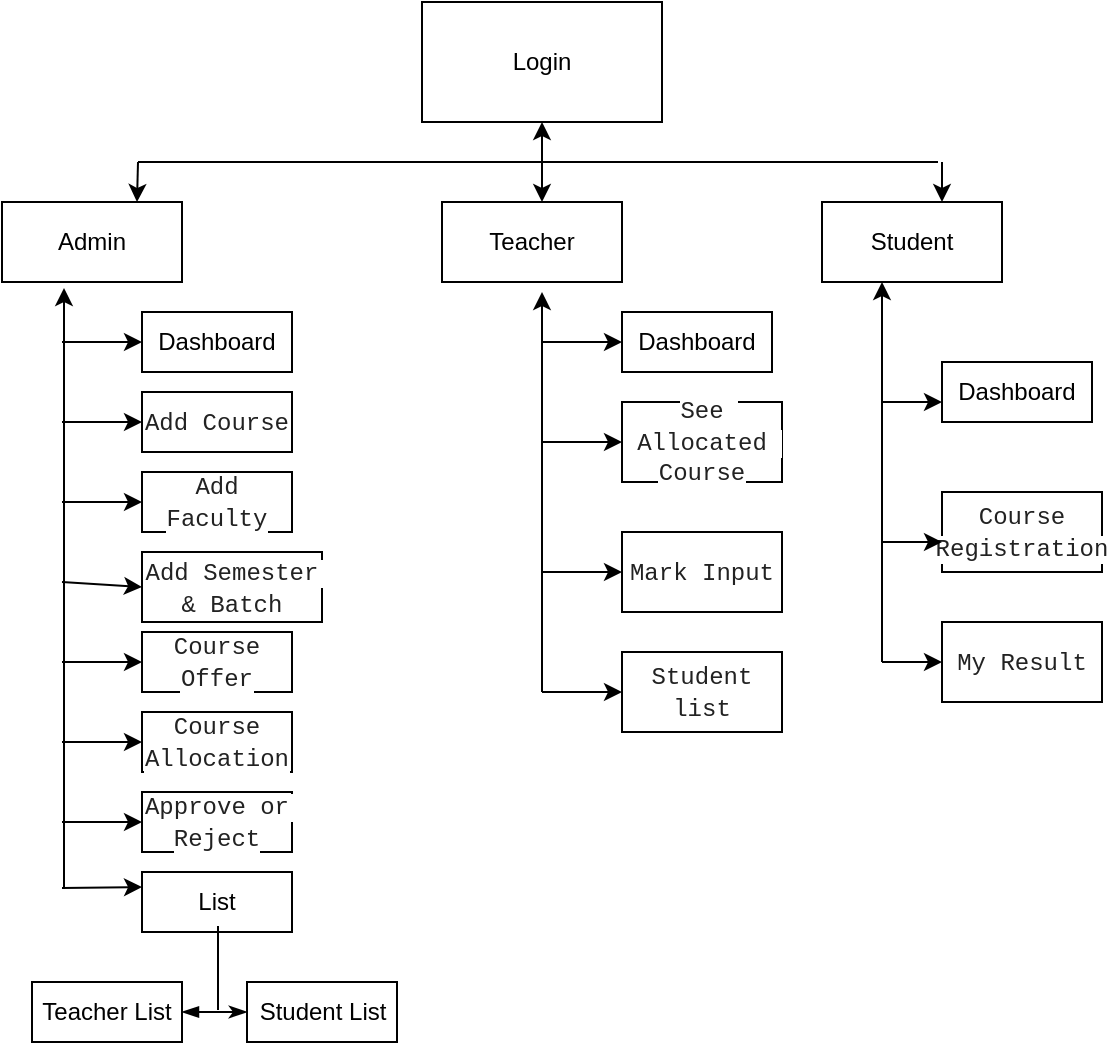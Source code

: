 <mxfile version="11.2.8" type="github" pages="1"><diagram id="tG4ZuVKdvx8Vearilpzf" name="Page-1"><mxGraphModel dx="868" dy="482" grid="1" gridSize="10" guides="1" tooltips="1" connect="1" arrows="1" fold="1" page="1" pageScale="1" pageWidth="850" pageHeight="1100" math="0" shadow="0"><root><mxCell id="0"/><mxCell id="1" parent="0"/><mxCell id="Y59gt7LTGNtM0iTHHUSJ-1" value="Login" style="rounded=0;whiteSpace=wrap;html=1;" vertex="1" parent="1"><mxGeometry x="340" y="20" width="120" height="60" as="geometry"/></mxCell><mxCell id="Y59gt7LTGNtM0iTHHUSJ-2" value="" style="endArrow=classic;startArrow=classic;html=1;entryX=0.5;entryY=1;entryDx=0;entryDy=0;" edge="1" parent="1" target="Y59gt7LTGNtM0iTHHUSJ-1"><mxGeometry width="50" height="50" relative="1" as="geometry"><mxPoint x="400" y="120" as="sourcePoint"/><mxPoint x="420" y="160" as="targetPoint"/></mxGeometry></mxCell><mxCell id="Y59gt7LTGNtM0iTHHUSJ-3" value="Admin" style="rounded=0;whiteSpace=wrap;html=1;" vertex="1" parent="1"><mxGeometry x="130" y="120" width="90" height="40" as="geometry"/></mxCell><mxCell id="Y59gt7LTGNtM0iTHHUSJ-4" value="Teacher" style="rounded=0;whiteSpace=wrap;html=1;" vertex="1" parent="1"><mxGeometry x="350" y="120" width="90" height="40" as="geometry"/></mxCell><mxCell id="Y59gt7LTGNtM0iTHHUSJ-5" value="Student" style="rounded=0;whiteSpace=wrap;html=1;" vertex="1" parent="1"><mxGeometry x="540" y="120" width="90" height="40" as="geometry"/></mxCell><mxCell id="Y59gt7LTGNtM0iTHHUSJ-7" value="" style="endArrow=classic;startArrow=none;html=1;startFill=0;" edge="1" parent="1"><mxGeometry width="50" height="50" relative="1" as="geometry"><mxPoint x="161" y="463" as="sourcePoint"/><mxPoint x="161" y="163" as="targetPoint"/></mxGeometry></mxCell><mxCell id="Y59gt7LTGNtM0iTHHUSJ-9" value="" style="endArrow=classic;startArrow=none;html=1;startFill=0;" edge="1" parent="1"><mxGeometry width="50" height="50" relative="1" as="geometry"><mxPoint x="400" y="365" as="sourcePoint"/><mxPoint x="400" y="165" as="targetPoint"/></mxGeometry></mxCell><mxCell id="Y59gt7LTGNtM0iTHHUSJ-10" value="" style="endArrow=classic;startArrow=none;html=1;startFill=0;" edge="1" parent="1"><mxGeometry width="50" height="50" relative="1" as="geometry"><mxPoint x="570" y="350" as="sourcePoint"/><mxPoint x="570" y="160" as="targetPoint"/></mxGeometry></mxCell><mxCell id="Y59gt7LTGNtM0iTHHUSJ-11" value="Dashboard" style="rounded=0;whiteSpace=wrap;html=1;" vertex="1" parent="1"><mxGeometry x="200" y="175" width="75" height="30" as="geometry"/></mxCell><mxCell id="Y59gt7LTGNtM0iTHHUSJ-12" value="&lt;span style=&quot;color: rgb(34 , 34 , 34) ; font-family: &amp;#34;consolas&amp;#34; , &amp;#34;lucida console&amp;#34; , &amp;#34;courier new&amp;#34; , monospace ; text-align: left ; white-space: pre-wrap ; background-color: rgb(255 , 255 , 255)&quot;&gt;Add Course&lt;/span&gt;" style="rounded=0;whiteSpace=wrap;html=1;" vertex="1" parent="1"><mxGeometry x="200" y="215" width="75" height="30" as="geometry"/></mxCell><mxCell id="Y59gt7LTGNtM0iTHHUSJ-13" value="&lt;span style=&quot;color: rgb(34 , 34 , 34) ; font-family: &amp;#34;consolas&amp;#34; , &amp;#34;lucida console&amp;#34; , &amp;#34;courier new&amp;#34; , monospace ; text-align: left ; white-space: pre-wrap ; background-color: rgb(255 , 255 , 255)&quot;&gt;Add Faculty&lt;/span&gt;" style="rounded=0;whiteSpace=wrap;html=1;" vertex="1" parent="1"><mxGeometry x="200" y="255" width="75" height="30" as="geometry"/></mxCell><mxCell id="Y59gt7LTGNtM0iTHHUSJ-14" value="&lt;span style=&quot;color: rgb(34 , 34 , 34) ; font-family: &amp;#34;consolas&amp;#34; , &amp;#34;lucida console&amp;#34; , &amp;#34;courier new&amp;#34; , monospace ; text-align: left ; white-space: pre-wrap ; background-color: rgb(255 , 255 , 255)&quot;&gt;Add Semester &amp;amp; Batch&lt;/span&gt;" style="rounded=0;whiteSpace=wrap;html=1;" vertex="1" parent="1"><mxGeometry x="200" y="295" width="90" height="35" as="geometry"/></mxCell><mxCell id="Y59gt7LTGNtM0iTHHUSJ-15" value="&lt;span style=&quot;color: rgb(34 , 34 , 34) ; font-family: &amp;#34;consolas&amp;#34; , &amp;#34;lucida console&amp;#34; , &amp;#34;courier new&amp;#34; , monospace ; text-align: left ; white-space: pre-wrap ; background-color: rgb(255 , 255 , 255)&quot;&gt;Course Offer&lt;/span&gt;" style="rounded=0;whiteSpace=wrap;html=1;" vertex="1" parent="1"><mxGeometry x="200" y="335" width="75" height="30" as="geometry"/></mxCell><mxCell id="Y59gt7LTGNtM0iTHHUSJ-16" value="&lt;span style=&quot;color: rgb(34 , 34 , 34) ; font-family: &amp;#34;consolas&amp;#34; , &amp;#34;lucida console&amp;#34; , &amp;#34;courier new&amp;#34; , monospace ; text-align: left ; white-space: pre-wrap ; background-color: rgb(255 , 255 , 255)&quot;&gt;Course Allocation&lt;/span&gt;" style="rounded=0;whiteSpace=wrap;html=1;" vertex="1" parent="1"><mxGeometry x="200" y="375" width="75" height="30" as="geometry"/></mxCell><mxCell id="Y59gt7LTGNtM0iTHHUSJ-17" value="&lt;span style=&quot;color: rgb(34 , 34 , 34) ; font-family: &amp;#34;consolas&amp;#34; , &amp;#34;lucida console&amp;#34; , &amp;#34;courier new&amp;#34; , monospace ; text-align: left ; white-space: pre-wrap ; background-color: rgb(255 , 255 , 255)&quot;&gt;Approve or Reject&lt;/span&gt;" style="rounded=0;whiteSpace=wrap;html=1;" vertex="1" parent="1"><mxGeometry x="200" y="415" width="75" height="30" as="geometry"/></mxCell><mxCell id="Y59gt7LTGNtM0iTHHUSJ-18" value="List" style="rounded=0;whiteSpace=wrap;html=1;" vertex="1" parent="1"><mxGeometry x="200" y="455" width="75" height="30" as="geometry"/></mxCell><mxCell id="Y59gt7LTGNtM0iTHHUSJ-19" value="" style="endArrow=classic;html=1;" edge="1" parent="1"><mxGeometry width="50" height="50" relative="1" as="geometry"><mxPoint x="160" y="190" as="sourcePoint"/><mxPoint x="200" y="190" as="targetPoint"/></mxGeometry></mxCell><mxCell id="Y59gt7LTGNtM0iTHHUSJ-23" value="" style="endArrow=classic;html=1;entryX=0;entryY=0.5;entryDx=0;entryDy=0;" edge="1" parent="1" target="Y59gt7LTGNtM0iTHHUSJ-12"><mxGeometry width="50" height="50" relative="1" as="geometry"><mxPoint x="160" y="230" as="sourcePoint"/><mxPoint x="210" y="220" as="targetPoint"/></mxGeometry></mxCell><mxCell id="Y59gt7LTGNtM0iTHHUSJ-24" value="" style="endArrow=classic;html=1;entryX=0;entryY=0.5;entryDx=0;entryDy=0;" edge="1" parent="1" target="Y59gt7LTGNtM0iTHHUSJ-13"><mxGeometry width="50" height="50" relative="1" as="geometry"><mxPoint x="160" y="270" as="sourcePoint"/><mxPoint x="220" y="260" as="targetPoint"/></mxGeometry></mxCell><mxCell id="Y59gt7LTGNtM0iTHHUSJ-25" value="" style="endArrow=classic;html=1;entryX=0;entryY=0.5;entryDx=0;entryDy=0;" edge="1" parent="1" target="Y59gt7LTGNtM0iTHHUSJ-14"><mxGeometry width="50" height="50" relative="1" as="geometry"><mxPoint x="160" y="310" as="sourcePoint"/><mxPoint x="170" y="350" as="targetPoint"/></mxGeometry></mxCell><mxCell id="Y59gt7LTGNtM0iTHHUSJ-26" value="" style="endArrow=classic;html=1;entryX=0;entryY=0.5;entryDx=0;entryDy=0;" edge="1" parent="1" target="Y59gt7LTGNtM0iTHHUSJ-15"><mxGeometry width="50" height="50" relative="1" as="geometry"><mxPoint x="160" y="350" as="sourcePoint"/><mxPoint x="150" y="370" as="targetPoint"/></mxGeometry></mxCell><mxCell id="Y59gt7LTGNtM0iTHHUSJ-27" value="" style="endArrow=classic;html=1;entryX=0;entryY=0.5;entryDx=0;entryDy=0;" edge="1" parent="1" target="Y59gt7LTGNtM0iTHHUSJ-16"><mxGeometry width="50" height="50" relative="1" as="geometry"><mxPoint x="160" y="390" as="sourcePoint"/><mxPoint x="180" y="390" as="targetPoint"/></mxGeometry></mxCell><mxCell id="Y59gt7LTGNtM0iTHHUSJ-28" value="" style="endArrow=classic;html=1;" edge="1" parent="1"><mxGeometry width="50" height="50" relative="1" as="geometry"><mxPoint x="160" y="430" as="sourcePoint"/><mxPoint x="200" y="430" as="targetPoint"/></mxGeometry></mxCell><mxCell id="Y59gt7LTGNtM0iTHHUSJ-29" value="" style="endArrow=classic;html=1;entryX=0;entryY=0.25;entryDx=0;entryDy=0;" edge="1" parent="1" target="Y59gt7LTGNtM0iTHHUSJ-18"><mxGeometry width="50" height="50" relative="1" as="geometry"><mxPoint x="160" y="463" as="sourcePoint"/><mxPoint x="190" y="460" as="targetPoint"/></mxGeometry></mxCell><mxCell id="Y59gt7LTGNtM0iTHHUSJ-30" value="" style="endArrow=none;html=1;endFill=0;" edge="1" parent="1"><mxGeometry width="50" height="50" relative="1" as="geometry"><mxPoint x="238" y="482" as="sourcePoint"/><mxPoint x="238" y="524" as="targetPoint"/></mxGeometry></mxCell><mxCell id="Y59gt7LTGNtM0iTHHUSJ-31" value="Teacher List" style="rounded=0;whiteSpace=wrap;html=1;" vertex="1" parent="1"><mxGeometry x="145" y="510" width="75" height="30" as="geometry"/></mxCell><mxCell id="Y59gt7LTGNtM0iTHHUSJ-32" value="Student List" style="rounded=0;whiteSpace=wrap;html=1;" vertex="1" parent="1"><mxGeometry x="252.5" y="510" width="75" height="30" as="geometry"/></mxCell><mxCell id="Y59gt7LTGNtM0iTHHUSJ-33" value="" style="endArrow=classicThin;html=1;entryX=0;entryY=0.5;entryDx=0;entryDy=0;startArrow=blockThin;startFill=1;endFill=1;" edge="1" parent="1" source="Y59gt7LTGNtM0iTHHUSJ-31" target="Y59gt7LTGNtM0iTHHUSJ-32"><mxGeometry width="50" height="50" relative="1" as="geometry"><mxPoint x="210" y="550" as="sourcePoint"/><mxPoint x="260" y="500" as="targetPoint"/></mxGeometry></mxCell><mxCell id="Y59gt7LTGNtM0iTHHUSJ-34" value="Dashboard" style="rounded=0;whiteSpace=wrap;html=1;" vertex="1" parent="1"><mxGeometry x="440" y="175" width="75" height="30" as="geometry"/></mxCell><mxCell id="Y59gt7LTGNtM0iTHHUSJ-35" value="" style="endArrow=classic;html=1;" edge="1" parent="1"><mxGeometry width="50" height="50" relative="1" as="geometry"><mxPoint x="400" y="190" as="sourcePoint"/><mxPoint x="440" y="190" as="targetPoint"/></mxGeometry></mxCell><mxCell id="Y59gt7LTGNtM0iTHHUSJ-36" value="&lt;span style=&quot;color: rgb(34 , 34 , 34) ; font-family: &amp;#34;consolas&amp;#34; , &amp;#34;lucida console&amp;#34; , &amp;#34;courier new&amp;#34; , monospace ; text-align: left ; white-space: pre-wrap ; background-color: rgb(255 , 255 , 255)&quot;&gt;See Allocated Course&lt;/span&gt;" style="rounded=0;whiteSpace=wrap;html=1;" vertex="1" parent="1"><mxGeometry x="440" y="220" width="80" height="40" as="geometry"/></mxCell><mxCell id="Y59gt7LTGNtM0iTHHUSJ-38" value="" style="endArrow=classic;html=1;" edge="1" parent="1" target="Y59gt7LTGNtM0iTHHUSJ-36"><mxGeometry width="50" height="50" relative="1" as="geometry"><mxPoint x="400" y="240" as="sourcePoint"/><mxPoint x="450" y="230" as="targetPoint"/></mxGeometry></mxCell><mxCell id="Y59gt7LTGNtM0iTHHUSJ-39" value="&lt;span style=&quot;color: rgb(34 , 34 , 34) ; font-family: &amp;#34;consolas&amp;#34; , &amp;#34;lucida console&amp;#34; , &amp;#34;courier new&amp;#34; , monospace ; text-align: left ; white-space: pre-wrap ; background-color: rgb(255 , 255 , 255)&quot;&gt;Mark Input&lt;/span&gt;" style="rounded=0;whiteSpace=wrap;html=1;" vertex="1" parent="1"><mxGeometry x="440" y="285" width="80" height="40" as="geometry"/></mxCell><mxCell id="Y59gt7LTGNtM0iTHHUSJ-40" value="&lt;span style=&quot;color: rgb(34 , 34 , 34) ; font-family: &amp;#34;consolas&amp;#34; , &amp;#34;lucida console&amp;#34; , &amp;#34;courier new&amp;#34; , monospace ; text-align: left ; white-space: pre-wrap ; background-color: rgb(255 , 255 , 255)&quot;&gt;Student list&lt;/span&gt;" style="rounded=0;whiteSpace=wrap;html=1;" vertex="1" parent="1"><mxGeometry x="440" y="345" width="80" height="40" as="geometry"/></mxCell><mxCell id="Y59gt7LTGNtM0iTHHUSJ-41" value="" style="endArrow=classic;html=1;entryX=0;entryY=0.5;entryDx=0;entryDy=0;" edge="1" parent="1" target="Y59gt7LTGNtM0iTHHUSJ-39"><mxGeometry width="50" height="50" relative="1" as="geometry"><mxPoint x="400" y="305" as="sourcePoint"/><mxPoint x="450" y="320" as="targetPoint"/></mxGeometry></mxCell><mxCell id="Y59gt7LTGNtM0iTHHUSJ-42" value="" style="endArrow=classic;html=1;entryX=0;entryY=0.5;entryDx=0;entryDy=0;" edge="1" parent="1" target="Y59gt7LTGNtM0iTHHUSJ-40"><mxGeometry width="50" height="50" relative="1" as="geometry"><mxPoint x="400" y="365" as="sourcePoint"/><mxPoint x="450" y="320" as="targetPoint"/><Array as="points"/></mxGeometry></mxCell><mxCell id="Y59gt7LTGNtM0iTHHUSJ-43" value="Dashboard" style="rounded=0;whiteSpace=wrap;html=1;" vertex="1" parent="1"><mxGeometry x="600" y="200" width="75" height="30" as="geometry"/></mxCell><mxCell id="Y59gt7LTGNtM0iTHHUSJ-44" value="&lt;span style=&quot;color: rgb(34 , 34 , 34) ; font-family: &amp;#34;consolas&amp;#34; , &amp;#34;lucida console&amp;#34; , &amp;#34;courier new&amp;#34; , monospace ; text-align: left ; white-space: pre-wrap ; background-color: rgb(255 , 255 , 255)&quot;&gt;Course Registration&lt;/span&gt;" style="rounded=0;whiteSpace=wrap;html=1;" vertex="1" parent="1"><mxGeometry x="600" y="265" width="80" height="40" as="geometry"/></mxCell><mxCell id="Y59gt7LTGNtM0iTHHUSJ-45" value="&lt;span style=&quot;color: rgb(34 , 34 , 34) ; font-family: &amp;#34;consolas&amp;#34; , &amp;#34;lucida console&amp;#34; , &amp;#34;courier new&amp;#34; , monospace ; text-align: left ; white-space: pre-wrap ; background-color: rgb(255 , 255 , 255)&quot;&gt;My Result&lt;/span&gt;" style="rounded=0;whiteSpace=wrap;html=1;" vertex="1" parent="1"><mxGeometry x="600" y="330" width="80" height="40" as="geometry"/></mxCell><mxCell id="Y59gt7LTGNtM0iTHHUSJ-46" value="" style="endArrow=classic;html=1;" edge="1" parent="1"><mxGeometry width="50" height="50" relative="1" as="geometry"><mxPoint x="570" y="220" as="sourcePoint"/><mxPoint x="600" y="220" as="targetPoint"/></mxGeometry></mxCell><mxCell id="Y59gt7LTGNtM0iTHHUSJ-47" value="" style="endArrow=classic;html=1;" edge="1" parent="1"><mxGeometry width="50" height="50" relative="1" as="geometry"><mxPoint x="570" y="290" as="sourcePoint"/><mxPoint x="600" y="290" as="targetPoint"/></mxGeometry></mxCell><mxCell id="Y59gt7LTGNtM0iTHHUSJ-48" value="" style="endArrow=classic;html=1;entryX=0;entryY=0.5;entryDx=0;entryDy=0;" edge="1" parent="1" target="Y59gt7LTGNtM0iTHHUSJ-45"><mxGeometry width="50" height="50" relative="1" as="geometry"><mxPoint x="570" y="350" as="sourcePoint"/><mxPoint x="600" y="360" as="targetPoint"/></mxGeometry></mxCell><mxCell id="Y59gt7LTGNtM0iTHHUSJ-49" value="" style="endArrow=none;html=1;" edge="1" parent="1"><mxGeometry width="50" height="50" relative="1" as="geometry"><mxPoint x="198" y="100" as="sourcePoint"/><mxPoint x="598" y="100" as="targetPoint"/></mxGeometry></mxCell><mxCell id="Y59gt7LTGNtM0iTHHUSJ-50" value="" style="endArrow=classic;html=1;entryX=0.75;entryY=0;entryDx=0;entryDy=0;" edge="1" parent="1" target="Y59gt7LTGNtM0iTHHUSJ-3"><mxGeometry width="50" height="50" relative="1" as="geometry"><mxPoint x="198" y="100" as="sourcePoint"/><mxPoint x="110" y="120" as="targetPoint"/></mxGeometry></mxCell><mxCell id="Y59gt7LTGNtM0iTHHUSJ-51" value="" style="endArrow=classic;html=1;" edge="1" parent="1"><mxGeometry width="50" height="50" relative="1" as="geometry"><mxPoint x="600" y="100" as="sourcePoint"/><mxPoint x="600" y="120" as="targetPoint"/></mxGeometry></mxCell></root></mxGraphModel></diagram></mxfile>